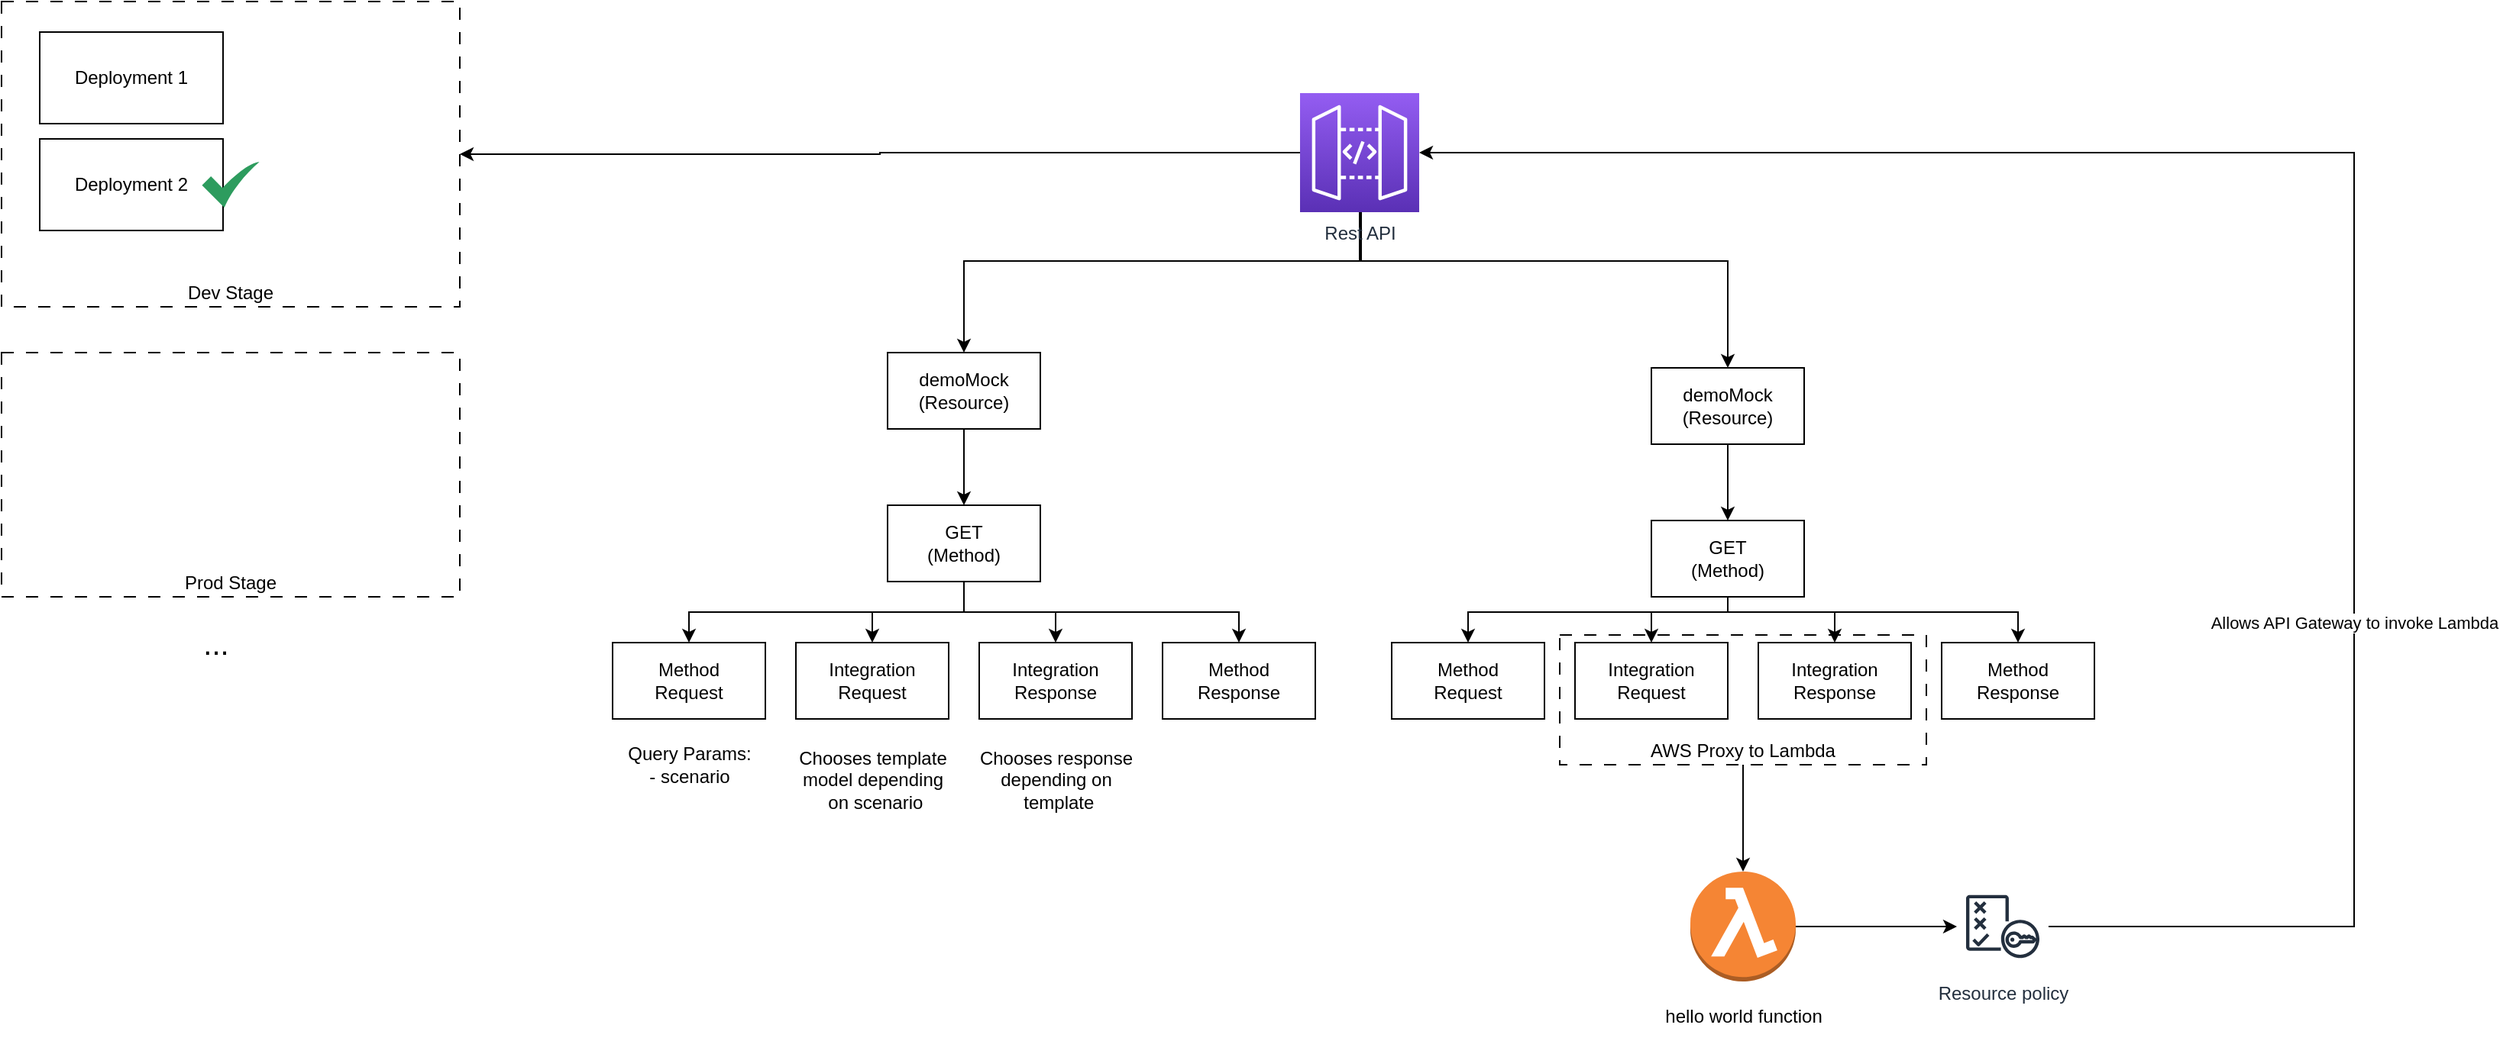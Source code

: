 <mxfile version="20.8.10" type="device"><diagram name="Page-1" id="IvU3LLXYqnWrNSuI1QD5"><mxGraphModel dx="2948" dy="1297" grid="1" gridSize="10" guides="1" tooltips="1" connect="1" arrows="1" fold="1" page="1" pageScale="1" pageWidth="850" pageHeight="1100" math="0" shadow="0"><root><mxCell id="0"/><mxCell id="1" parent="0"/><mxCell id="c21rYKLkc4HfnZOiU4W2-4" style="edgeStyle=orthogonalEdgeStyle;rounded=0;orthogonalLoop=1;jettySize=auto;html=1;entryX=0.5;entryY=0;entryDx=0;entryDy=0;" edge="1" parent="1" source="c21rYKLkc4HfnZOiU4W2-1" target="c21rYKLkc4HfnZOiU4W2-2"><mxGeometry relative="1" as="geometry"><Array as="points"><mxPoint x="570" y="170"/><mxPoint x="310" y="170"/></Array></mxGeometry></mxCell><mxCell id="c21rYKLkc4HfnZOiU4W2-5" style="edgeStyle=orthogonalEdgeStyle;rounded=0;orthogonalLoop=1;jettySize=auto;html=1;entryX=0.5;entryY=0;entryDx=0;entryDy=0;" edge="1" parent="1" source="c21rYKLkc4HfnZOiU4W2-1" target="c21rYKLkc4HfnZOiU4W2-3"><mxGeometry relative="1" as="geometry"><Array as="points"><mxPoint x="569" y="170"/><mxPoint x="810" y="170"/></Array></mxGeometry></mxCell><mxCell id="c21rYKLkc4HfnZOiU4W2-43" style="edgeStyle=orthogonalEdgeStyle;rounded=0;orthogonalLoop=1;jettySize=auto;html=1;entryX=1;entryY=0.5;entryDx=0;entryDy=0;" edge="1" parent="1" source="c21rYKLkc4HfnZOiU4W2-1" target="c21rYKLkc4HfnZOiU4W2-42"><mxGeometry relative="1" as="geometry"/></mxCell><mxCell id="c21rYKLkc4HfnZOiU4W2-1" value="Rest API" style="sketch=0;points=[[0,0,0],[0.25,0,0],[0.5,0,0],[0.75,0,0],[1,0,0],[0,1,0],[0.25,1,0],[0.5,1,0],[0.75,1,0],[1,1,0],[0,0.25,0],[0,0.5,0],[0,0.75,0],[1,0.25,0],[1,0.5,0],[1,0.75,0]];outlineConnect=0;fontColor=#232F3E;gradientColor=#945DF2;gradientDirection=north;fillColor=#5A30B5;strokeColor=#ffffff;dashed=0;verticalLabelPosition=bottom;verticalAlign=top;align=center;html=1;fontSize=12;fontStyle=0;aspect=fixed;shape=mxgraph.aws4.resourceIcon;resIcon=mxgraph.aws4.api_gateway;" vertex="1" parent="1"><mxGeometry x="530" y="60" width="78" height="78" as="geometry"/></mxCell><mxCell id="c21rYKLkc4HfnZOiU4W2-7" style="edgeStyle=orthogonalEdgeStyle;rounded=0;orthogonalLoop=1;jettySize=auto;html=1;entryX=0.5;entryY=0;entryDx=0;entryDy=0;" edge="1" parent="1" source="c21rYKLkc4HfnZOiU4W2-2" target="c21rYKLkc4HfnZOiU4W2-6"><mxGeometry relative="1" as="geometry"/></mxCell><mxCell id="c21rYKLkc4HfnZOiU4W2-2" value="demoMock&lt;br&gt;(Resource)" style="rounded=0;whiteSpace=wrap;html=1;" vertex="1" parent="1"><mxGeometry x="260" y="230" width="100" height="50" as="geometry"/></mxCell><mxCell id="c21rYKLkc4HfnZOiU4W2-21" style="edgeStyle=orthogonalEdgeStyle;rounded=0;orthogonalLoop=1;jettySize=auto;html=1;entryX=0.5;entryY=0;entryDx=0;entryDy=0;" edge="1" parent="1" source="c21rYKLkc4HfnZOiU4W2-3" target="c21rYKLkc4HfnZOiU4W2-20"><mxGeometry relative="1" as="geometry"/></mxCell><mxCell id="c21rYKLkc4HfnZOiU4W2-3" value="demoMock&lt;br&gt;(Resource)" style="rounded=0;whiteSpace=wrap;html=1;" vertex="1" parent="1"><mxGeometry x="760" y="240" width="100" height="50" as="geometry"/></mxCell><mxCell id="c21rYKLkc4HfnZOiU4W2-12" style="edgeStyle=orthogonalEdgeStyle;rounded=0;orthogonalLoop=1;jettySize=auto;html=1;entryX=0.5;entryY=0;entryDx=0;entryDy=0;" edge="1" parent="1" source="c21rYKLkc4HfnZOiU4W2-6" target="c21rYKLkc4HfnZOiU4W2-8"><mxGeometry relative="1" as="geometry"><Array as="points"><mxPoint x="310" y="400"/><mxPoint x="130" y="400"/></Array></mxGeometry></mxCell><mxCell id="c21rYKLkc4HfnZOiU4W2-13" style="edgeStyle=orthogonalEdgeStyle;rounded=0;orthogonalLoop=1;jettySize=auto;html=1;entryX=0.5;entryY=0;entryDx=0;entryDy=0;" edge="1" parent="1" source="c21rYKLkc4HfnZOiU4W2-6" target="c21rYKLkc4HfnZOiU4W2-9"><mxGeometry relative="1" as="geometry"/></mxCell><mxCell id="c21rYKLkc4HfnZOiU4W2-14" style="edgeStyle=orthogonalEdgeStyle;rounded=0;orthogonalLoop=1;jettySize=auto;html=1;entryX=0.5;entryY=0;entryDx=0;entryDy=0;" edge="1" parent="1" source="c21rYKLkc4HfnZOiU4W2-6" target="c21rYKLkc4HfnZOiU4W2-10"><mxGeometry relative="1" as="geometry"/></mxCell><mxCell id="c21rYKLkc4HfnZOiU4W2-15" style="edgeStyle=orthogonalEdgeStyle;rounded=0;orthogonalLoop=1;jettySize=auto;html=1;entryX=0.5;entryY=0;entryDx=0;entryDy=0;" edge="1" parent="1" source="c21rYKLkc4HfnZOiU4W2-6" target="c21rYKLkc4HfnZOiU4W2-11"><mxGeometry relative="1" as="geometry"><Array as="points"><mxPoint x="310" y="400"/><mxPoint x="490" y="400"/></Array></mxGeometry></mxCell><mxCell id="c21rYKLkc4HfnZOiU4W2-6" value="GET&lt;br&gt;(Method)" style="rounded=0;whiteSpace=wrap;html=1;" vertex="1" parent="1"><mxGeometry x="260" y="330" width="100" height="50" as="geometry"/></mxCell><mxCell id="c21rYKLkc4HfnZOiU4W2-8" value="Method&lt;br&gt;Request" style="rounded=0;whiteSpace=wrap;html=1;" vertex="1" parent="1"><mxGeometry x="80" y="420" width="100" height="50" as="geometry"/></mxCell><mxCell id="c21rYKLkc4HfnZOiU4W2-9" value="Integration Request" style="rounded=0;whiteSpace=wrap;html=1;" vertex="1" parent="1"><mxGeometry x="200" y="420" width="100" height="50" as="geometry"/></mxCell><mxCell id="c21rYKLkc4HfnZOiU4W2-10" value="Integration Response" style="rounded=0;whiteSpace=wrap;html=1;" vertex="1" parent="1"><mxGeometry x="320" y="420" width="100" height="50" as="geometry"/></mxCell><mxCell id="c21rYKLkc4HfnZOiU4W2-11" value="Method&lt;br&gt;Response" style="rounded=0;whiteSpace=wrap;html=1;" vertex="1" parent="1"><mxGeometry x="440" y="420" width="100" height="50" as="geometry"/></mxCell><mxCell id="c21rYKLkc4HfnZOiU4W2-16" value="Query Params:&lt;br&gt;- scenario" style="text;html=1;align=center;verticalAlign=middle;resizable=0;points=[];autosize=1;strokeColor=none;fillColor=none;" vertex="1" parent="1"><mxGeometry x="80" y="480" width="100" height="40" as="geometry"/></mxCell><mxCell id="c21rYKLkc4HfnZOiU4W2-17" value="Chooses template &lt;br&gt;model&amp;nbsp;depending&lt;br&gt;&amp;nbsp;on scenario" style="text;html=1;align=center;verticalAlign=middle;resizable=0;points=[];autosize=1;strokeColor=none;fillColor=none;" vertex="1" parent="1"><mxGeometry x="190" y="480" width="120" height="60" as="geometry"/></mxCell><mxCell id="c21rYKLkc4HfnZOiU4W2-18" value="Chooses response&lt;br&gt;depending on&lt;br&gt;&amp;nbsp;template" style="text;html=1;align=center;verticalAlign=middle;resizable=0;points=[];autosize=1;strokeColor=none;fillColor=none;" vertex="1" parent="1"><mxGeometry x="310" y="480" width="120" height="60" as="geometry"/></mxCell><mxCell id="c21rYKLkc4HfnZOiU4W2-30" style="edgeStyle=orthogonalEdgeStyle;rounded=0;orthogonalLoop=1;jettySize=auto;html=1;entryX=0.5;entryY=0;entryDx=0;entryDy=0;" edge="1" parent="1" source="c21rYKLkc4HfnZOiU4W2-20" target="c21rYKLkc4HfnZOiU4W2-23"><mxGeometry relative="1" as="geometry"><Array as="points"><mxPoint x="810" y="400"/><mxPoint x="640" y="400"/></Array></mxGeometry></mxCell><mxCell id="c21rYKLkc4HfnZOiU4W2-31" style="edgeStyle=orthogonalEdgeStyle;rounded=0;orthogonalLoop=1;jettySize=auto;html=1;entryX=0.5;entryY=0;entryDx=0;entryDy=0;" edge="1" parent="1" source="c21rYKLkc4HfnZOiU4W2-20" target="c21rYKLkc4HfnZOiU4W2-24"><mxGeometry relative="1" as="geometry"><Array as="points"><mxPoint x="810" y="400"/><mxPoint x="760" y="400"/></Array></mxGeometry></mxCell><mxCell id="c21rYKLkc4HfnZOiU4W2-32" style="edgeStyle=orthogonalEdgeStyle;rounded=0;orthogonalLoop=1;jettySize=auto;html=1;entryX=0.5;entryY=0;entryDx=0;entryDy=0;" edge="1" parent="1" source="c21rYKLkc4HfnZOiU4W2-20" target="c21rYKLkc4HfnZOiU4W2-25"><mxGeometry relative="1" as="geometry"><Array as="points"><mxPoint x="810" y="400"/><mxPoint x="880" y="400"/></Array></mxGeometry></mxCell><mxCell id="c21rYKLkc4HfnZOiU4W2-33" style="edgeStyle=orthogonalEdgeStyle;rounded=0;orthogonalLoop=1;jettySize=auto;html=1;entryX=0.5;entryY=0;entryDx=0;entryDy=0;" edge="1" parent="1" source="c21rYKLkc4HfnZOiU4W2-20" target="c21rYKLkc4HfnZOiU4W2-26"><mxGeometry relative="1" as="geometry"><Array as="points"><mxPoint x="810" y="400"/><mxPoint x="1000" y="400"/></Array></mxGeometry></mxCell><mxCell id="c21rYKLkc4HfnZOiU4W2-20" value="GET&lt;br&gt;(Method)" style="rounded=0;whiteSpace=wrap;html=1;" vertex="1" parent="1"><mxGeometry x="760" y="340" width="100" height="50" as="geometry"/></mxCell><mxCell id="c21rYKLkc4HfnZOiU4W2-23" value="Method&lt;br&gt;Request" style="rounded=0;whiteSpace=wrap;html=1;" vertex="1" parent="1"><mxGeometry x="590" y="420" width="100" height="50" as="geometry"/></mxCell><mxCell id="c21rYKLkc4HfnZOiU4W2-24" value="Integration Request" style="rounded=0;whiteSpace=wrap;html=1;" vertex="1" parent="1"><mxGeometry x="710" y="420" width="100" height="50" as="geometry"/></mxCell><mxCell id="c21rYKLkc4HfnZOiU4W2-25" value="Integration Response" style="rounded=0;whiteSpace=wrap;html=1;" vertex="1" parent="1"><mxGeometry x="830" y="420" width="100" height="50" as="geometry"/></mxCell><mxCell id="c21rYKLkc4HfnZOiU4W2-26" value="Method&lt;br&gt;Response" style="rounded=0;whiteSpace=wrap;html=1;" vertex="1" parent="1"><mxGeometry x="950" y="420" width="100" height="50" as="geometry"/></mxCell><mxCell id="c21rYKLkc4HfnZOiU4W2-37" style="edgeStyle=orthogonalEdgeStyle;rounded=0;orthogonalLoop=1;jettySize=auto;html=1;entryX=0.5;entryY=0;entryDx=0;entryDy=0;entryPerimeter=0;" edge="1" parent="1" source="c21rYKLkc4HfnZOiU4W2-34" target="c21rYKLkc4HfnZOiU4W2-35"><mxGeometry relative="1" as="geometry"/></mxCell><mxCell id="c21rYKLkc4HfnZOiU4W2-34" value="AWS Proxy to Lambda" style="rounded=0;whiteSpace=wrap;html=1;fillColor=none;dashed=1;dashPattern=8 8;verticalAlign=bottom;" vertex="1" parent="1"><mxGeometry x="700" y="415" width="240" height="85" as="geometry"/></mxCell><mxCell id="c21rYKLkc4HfnZOiU4W2-41" style="edgeStyle=orthogonalEdgeStyle;rounded=0;orthogonalLoop=1;jettySize=auto;html=1;" edge="1" parent="1" source="c21rYKLkc4HfnZOiU4W2-35" target="c21rYKLkc4HfnZOiU4W2-38"><mxGeometry relative="1" as="geometry"/></mxCell><mxCell id="c21rYKLkc4HfnZOiU4W2-35" value="" style="outlineConnect=0;dashed=0;verticalLabelPosition=bottom;verticalAlign=top;align=center;html=1;shape=mxgraph.aws3.lambda_function;fillColor=#F58534;gradientColor=none;dashPattern=8 8;" vertex="1" parent="1"><mxGeometry x="785.5" y="570" width="69" height="72" as="geometry"/></mxCell><mxCell id="c21rYKLkc4HfnZOiU4W2-36" value="hello world function" style="text;html=1;align=center;verticalAlign=middle;resizable=0;points=[];autosize=1;strokeColor=none;fillColor=none;" vertex="1" parent="1"><mxGeometry x="755" y="650" width="130" height="30" as="geometry"/></mxCell><mxCell id="c21rYKLkc4HfnZOiU4W2-39" style="edgeStyle=orthogonalEdgeStyle;rounded=0;orthogonalLoop=1;jettySize=auto;html=1;entryX=1;entryY=0.5;entryDx=0;entryDy=0;entryPerimeter=0;" edge="1" parent="1" source="c21rYKLkc4HfnZOiU4W2-38" target="c21rYKLkc4HfnZOiU4W2-1"><mxGeometry relative="1" as="geometry"><Array as="points"><mxPoint x="1220" y="606"/><mxPoint x="1220" y="99"/></Array></mxGeometry></mxCell><mxCell id="c21rYKLkc4HfnZOiU4W2-40" value="Allows API Gateway to invoke Lambda" style="edgeLabel;html=1;align=center;verticalAlign=middle;resizable=0;points=[];" vertex="1" connectable="0" parent="c21rYKLkc4HfnZOiU4W2-39"><mxGeometry x="-0.395" relative="1" as="geometry"><mxPoint as="offset"/></mxGeometry></mxCell><mxCell id="c21rYKLkc4HfnZOiU4W2-38" value="Resource policy" style="sketch=0;outlineConnect=0;fontColor=#232F3E;gradientColor=none;strokeColor=#232F3E;fillColor=#ffffff;dashed=0;verticalLabelPosition=bottom;verticalAlign=top;align=center;html=1;fontSize=12;fontStyle=0;aspect=fixed;shape=mxgraph.aws4.resourceIcon;resIcon=mxgraph.aws4.policy;dashPattern=8 8;" vertex="1" parent="1"><mxGeometry x="960" y="576" width="60" height="60" as="geometry"/></mxCell><mxCell id="c21rYKLkc4HfnZOiU4W2-42" value="Dev Stage" style="rounded=0;whiteSpace=wrap;html=1;dashed=1;dashPattern=8 8;fillColor=none;verticalAlign=bottom;" vertex="1" parent="1"><mxGeometry x="-320" width="300" height="200" as="geometry"/></mxCell><mxCell id="c21rYKLkc4HfnZOiU4W2-44" value="Prod Stage" style="rounded=0;whiteSpace=wrap;html=1;dashed=1;dashPattern=8 8;fillColor=none;verticalAlign=bottom;" vertex="1" parent="1"><mxGeometry x="-320" y="230" width="300" height="160" as="geometry"/></mxCell><mxCell id="c21rYKLkc4HfnZOiU4W2-45" value="&lt;font style=&quot;font-size: 20px;&quot;&gt;...&lt;/font&gt;" style="text;html=1;align=center;verticalAlign=middle;resizable=0;points=[];autosize=1;strokeColor=none;fillColor=none;" vertex="1" parent="1"><mxGeometry x="-200" y="400" width="40" height="40" as="geometry"/></mxCell><mxCell id="c21rYKLkc4HfnZOiU4W2-46" value="Deployment 1" style="rounded=0;whiteSpace=wrap;html=1;fontSize=12;" vertex="1" parent="1"><mxGeometry x="-295" y="20" width="120" height="60" as="geometry"/></mxCell><mxCell id="c21rYKLkc4HfnZOiU4W2-47" value="Deployment 2" style="rounded=0;whiteSpace=wrap;html=1;fontSize=12;" vertex="1" parent="1"><mxGeometry x="-295" y="90" width="120" height="60" as="geometry"/></mxCell><mxCell id="c21rYKLkc4HfnZOiU4W2-48" value="" style="sketch=0;html=1;aspect=fixed;strokeColor=none;shadow=0;align=center;verticalAlign=top;fillColor=#2D9C5E;shape=mxgraph.gcp2.check;fontSize=12;" vertex="1" parent="1"><mxGeometry x="-188.75" y="105" width="37.5" height="30" as="geometry"/></mxCell></root></mxGraphModel></diagram></mxfile>